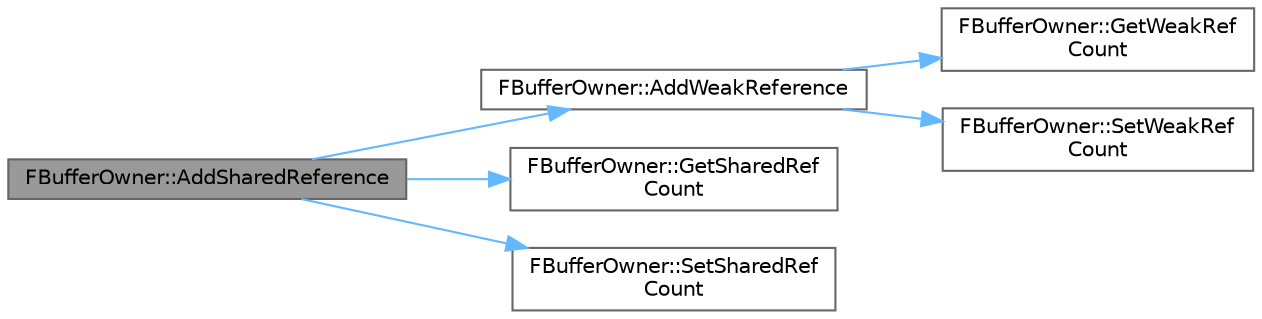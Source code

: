 digraph "FBufferOwner::AddSharedReference"
{
 // INTERACTIVE_SVG=YES
 // LATEX_PDF_SIZE
  bgcolor="transparent";
  edge [fontname=Helvetica,fontsize=10,labelfontname=Helvetica,labelfontsize=10];
  node [fontname=Helvetica,fontsize=10,shape=box,height=0.2,width=0.4];
  rankdir="LR";
  Node1 [id="Node000001",label="FBufferOwner::AddSharedReference",height=0.2,width=0.4,color="gray40", fillcolor="grey60", style="filled", fontcolor="black",tooltip=" "];
  Node1 -> Node2 [id="edge1_Node000001_Node000002",color="steelblue1",style="solid",tooltip=" "];
  Node2 [id="Node000002",label="FBufferOwner::AddWeakReference",height=0.2,width=0.4,color="grey40", fillcolor="white", style="filled",URL="$d3/d0f/classFBufferOwner.html#a0c94574dd395bf05b0de03b24af1d503",tooltip=" "];
  Node2 -> Node3 [id="edge2_Node000002_Node000003",color="steelblue1",style="solid",tooltip=" "];
  Node3 [id="Node000003",label="FBufferOwner::GetWeakRef\lCount",height=0.2,width=0.4,color="grey40", fillcolor="white", style="filled",URL="$d3/d0f/classFBufferOwner.html#aa9433e7e7e0482918a93efe421be99a6",tooltip=" "];
  Node2 -> Node4 [id="edge3_Node000002_Node000004",color="steelblue1",style="solid",tooltip=" "];
  Node4 [id="Node000004",label="FBufferOwner::SetWeakRef\lCount",height=0.2,width=0.4,color="grey40", fillcolor="white", style="filled",URL="$d3/d0f/classFBufferOwner.html#a44af41cf68a9f761008ac7a58e80f55f",tooltip=" "];
  Node1 -> Node5 [id="edge4_Node000001_Node000005",color="steelblue1",style="solid",tooltip=" "];
  Node5 [id="Node000005",label="FBufferOwner::GetSharedRef\lCount",height=0.2,width=0.4,color="grey40", fillcolor="white", style="filled",URL="$d3/d0f/classFBufferOwner.html#a6b0aa724257fac8dcf0dd18714d4fb31",tooltip=" "];
  Node1 -> Node6 [id="edge5_Node000001_Node000006",color="steelblue1",style="solid",tooltip=" "];
  Node6 [id="Node000006",label="FBufferOwner::SetSharedRef\lCount",height=0.2,width=0.4,color="grey40", fillcolor="white", style="filled",URL="$d3/d0f/classFBufferOwner.html#a044fc8bac46177143487cfbc9a0ab538",tooltip=" "];
}
